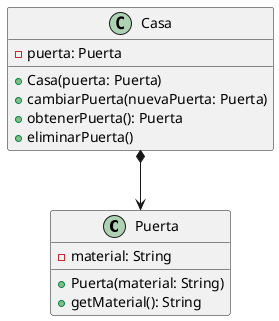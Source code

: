 @startuml
class Puerta {
    - material: String
    + Puerta(material: String)
    + getMaterial(): String
}

class Casa {
    - puerta: Puerta
    + Casa(puerta: Puerta)
    + cambiarPuerta(nuevaPuerta: Puerta)
    + obtenerPuerta(): Puerta
    + eliminarPuerta()
}

Casa *--> Puerta
@enduml